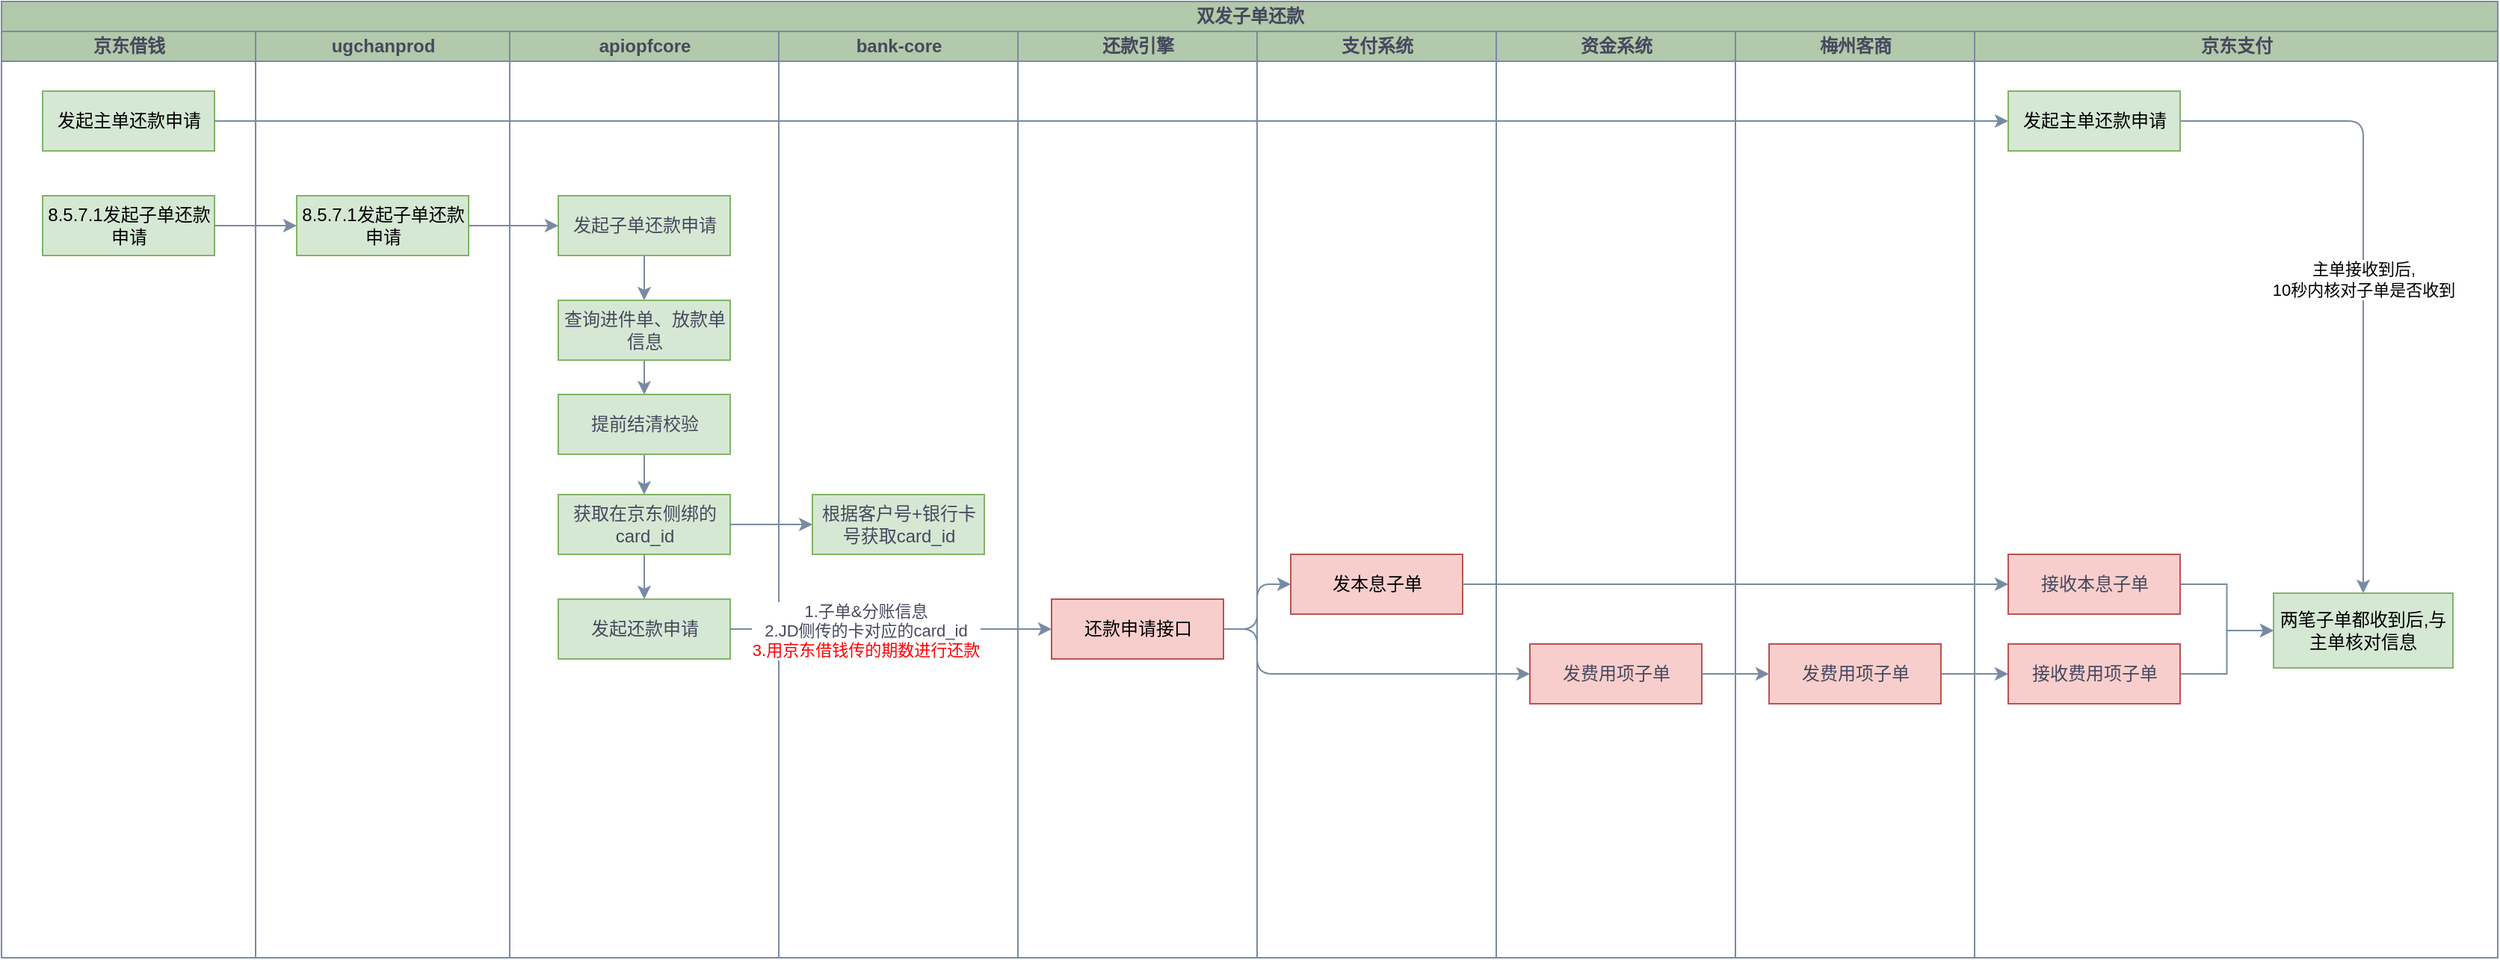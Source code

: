 <mxfile version="24.8.4">
  <diagram id="prtHgNgQTEPvFCAcTncT" name="Page-1">
    <mxGraphModel dx="1757" dy="1089" grid="1" gridSize="10" guides="1" tooltips="1" connect="1" arrows="1" fold="1" page="1" pageScale="1" pageWidth="827" pageHeight="1169" math="0" shadow="0">
      <root>
        <mxCell id="0" />
        <mxCell id="1" parent="0" />
        <mxCell id="L6LBj-71onCrxLk2Ojmv-1" value="双发子单还款" style="swimlane;childLayout=stackLayout;resizeParent=1;resizeParentMax=0;startSize=20;html=1;labelBackgroundColor=none;fillColor=#B2C9AB;strokeColor=#788AA3;fontColor=#46495D;" vertex="1" parent="1">
          <mxGeometry x="170" y="200" width="1670" height="640" as="geometry" />
        </mxCell>
        <mxCell id="L6LBj-71onCrxLk2Ojmv-8" value="京东借钱" style="swimlane;startSize=20;html=1;labelBackgroundColor=none;fillColor=#B2C9AB;strokeColor=#788AA3;fontColor=#46495D;" vertex="1" parent="L6LBj-71onCrxLk2Ojmv-1">
          <mxGeometry y="20" width="170" height="620" as="geometry" />
        </mxCell>
        <mxCell id="L6LBj-71onCrxLk2Ojmv-9" value="8.5.7.1发起子单还款申请" style="rounded=0;whiteSpace=wrap;html=1;fillColor=#d5e8d4;strokeColor=#82b366;" vertex="1" parent="L6LBj-71onCrxLk2Ojmv-8">
          <mxGeometry x="27.5" y="110" width="115" height="40" as="geometry" />
        </mxCell>
        <mxCell id="L6LBj-71onCrxLk2Ojmv-11" value="发起主单还款申请" style="rounded=0;whiteSpace=wrap;html=1;fillColor=#d5e8d4;strokeColor=#82b366;" vertex="1" parent="L6LBj-71onCrxLk2Ojmv-8">
          <mxGeometry x="27.5" y="40" width="115" height="40" as="geometry" />
        </mxCell>
        <mxCell id="L6LBj-71onCrxLk2Ojmv-2" value="ugchanprod" style="swimlane;startSize=20;html=1;labelBackgroundColor=none;fillColor=#B2C9AB;strokeColor=#788AA3;fontColor=#46495D;" vertex="1" parent="L6LBj-71onCrxLk2Ojmv-1">
          <mxGeometry x="170" y="20" width="170" height="620" as="geometry" />
        </mxCell>
        <mxCell id="L6LBj-71onCrxLk2Ojmv-5" value="8.5.7.1发起子单还款申请" style="rounded=0;whiteSpace=wrap;html=1;fillColor=#d5e8d4;strokeColor=#82b366;" vertex="1" parent="L6LBj-71onCrxLk2Ojmv-2">
          <mxGeometry x="27.5" y="110" width="115" height="40" as="geometry" />
        </mxCell>
        <mxCell id="L6LBj-71onCrxLk2Ojmv-3" value="apiopfcore" style="swimlane;startSize=20;html=1;labelBackgroundColor=none;fillColor=#B2C9AB;strokeColor=#788AA3;fontColor=#46495D;" vertex="1" parent="L6LBj-71onCrxLk2Ojmv-1">
          <mxGeometry x="340" y="20" width="180" height="620" as="geometry" />
        </mxCell>
        <mxCell id="L6LBj-71onCrxLk2Ojmv-20" value="" style="edgeStyle=orthogonalEdgeStyle;rounded=0;orthogonalLoop=1;jettySize=auto;html=1;strokeColor=#788AA3;fontColor=#46495D;fillColor=#B2C9AB;" edge="1" parent="L6LBj-71onCrxLk2Ojmv-3" source="L6LBj-71onCrxLk2Ojmv-6" target="L6LBj-71onCrxLk2Ojmv-19">
          <mxGeometry relative="1" as="geometry" />
        </mxCell>
        <mxCell id="L6LBj-71onCrxLk2Ojmv-6" value="发起子单还款申请" style="rounded=0;whiteSpace=wrap;html=1;fillColor=#d5e8d4;strokeColor=#82b366;fontColor=#46495D;" vertex="1" parent="L6LBj-71onCrxLk2Ojmv-3">
          <mxGeometry x="32.5" y="110" width="115" height="40" as="geometry" />
        </mxCell>
        <mxCell id="L6LBj-71onCrxLk2Ojmv-27" style="edgeStyle=orthogonalEdgeStyle;rounded=0;orthogonalLoop=1;jettySize=auto;html=1;entryX=0.5;entryY=0;entryDx=0;entryDy=0;strokeColor=#788AA3;fontColor=#46495D;fillColor=#B2C9AB;" edge="1" parent="L6LBj-71onCrxLk2Ojmv-3" source="L6LBj-71onCrxLk2Ojmv-19" target="L6LBj-71onCrxLk2Ojmv-25">
          <mxGeometry relative="1" as="geometry" />
        </mxCell>
        <mxCell id="L6LBj-71onCrxLk2Ojmv-19" value="查询进件单、放款单信息" style="rounded=0;whiteSpace=wrap;html=1;fillColor=#d5e8d4;strokeColor=#82b366;fontColor=#46495D;" vertex="1" parent="L6LBj-71onCrxLk2Ojmv-3">
          <mxGeometry x="32.5" y="180" width="115" height="40" as="geometry" />
        </mxCell>
        <mxCell id="L6LBj-71onCrxLk2Ojmv-32" style="edgeStyle=orthogonalEdgeStyle;rounded=0;orthogonalLoop=1;jettySize=auto;html=1;entryX=0.5;entryY=0;entryDx=0;entryDy=0;strokeColor=#788AA3;fontColor=#46495D;fillColor=#B2C9AB;" edge="1" parent="L6LBj-71onCrxLk2Ojmv-3" source="L6LBj-71onCrxLk2Ojmv-21" target="L6LBj-71onCrxLk2Ojmv-30">
          <mxGeometry relative="1" as="geometry" />
        </mxCell>
        <mxCell id="L6LBj-71onCrxLk2Ojmv-21" value="获取在京东侧绑的card_id" style="rounded=0;whiteSpace=wrap;html=1;fillColor=#d5e8d4;strokeColor=#82b366;fontColor=#46495D;" vertex="1" parent="L6LBj-71onCrxLk2Ojmv-3">
          <mxGeometry x="32.5" y="310" width="115" height="40" as="geometry" />
        </mxCell>
        <mxCell id="L6LBj-71onCrxLk2Ojmv-28" style="edgeStyle=orthogonalEdgeStyle;rounded=0;orthogonalLoop=1;jettySize=auto;html=1;entryX=0.5;entryY=0;entryDx=0;entryDy=0;strokeColor=#788AA3;fontColor=#46495D;fillColor=#B2C9AB;" edge="1" parent="L6LBj-71onCrxLk2Ojmv-3" source="L6LBj-71onCrxLk2Ojmv-25" target="L6LBj-71onCrxLk2Ojmv-21">
          <mxGeometry relative="1" as="geometry" />
        </mxCell>
        <mxCell id="L6LBj-71onCrxLk2Ojmv-25" value="提前结清校验" style="rounded=0;whiteSpace=wrap;html=1;fillColor=#d5e8d4;strokeColor=#82b366;fontColor=#46495D;" vertex="1" parent="L6LBj-71onCrxLk2Ojmv-3">
          <mxGeometry x="32.5" y="243" width="115" height="40" as="geometry" />
        </mxCell>
        <mxCell id="L6LBj-71onCrxLk2Ojmv-30" value="发起还款申请" style="rounded=0;whiteSpace=wrap;html=1;fillColor=#d5e8d4;strokeColor=#82b366;fontColor=#46495D;" vertex="1" parent="L6LBj-71onCrxLk2Ojmv-3">
          <mxGeometry x="32.5" y="380" width="115" height="40" as="geometry" />
        </mxCell>
        <mxCell id="L6LBj-71onCrxLk2Ojmv-4" value="bank-core" style="swimlane;startSize=20;html=1;labelBackgroundColor=none;fillColor=#B2C9AB;strokeColor=#788AA3;fontColor=#46495D;" vertex="1" parent="L6LBj-71onCrxLk2Ojmv-1">
          <mxGeometry x="520" y="20" width="160" height="620" as="geometry" />
        </mxCell>
        <mxCell id="L6LBj-71onCrxLk2Ojmv-23" value="根据客户号+银行卡号获取card_id" style="rounded=0;whiteSpace=wrap;html=1;fillColor=#d5e8d4;strokeColor=#82b366;fontColor=#46495D;" vertex="1" parent="L6LBj-71onCrxLk2Ojmv-4">
          <mxGeometry x="22.5" y="310" width="115" height="40" as="geometry" />
        </mxCell>
        <mxCell id="L6LBj-71onCrxLk2Ojmv-12" value="还款引擎" style="swimlane;startSize=20;html=1;labelBackgroundColor=none;fillColor=#B2C9AB;strokeColor=#788AA3;fontColor=#46495D;" vertex="1" parent="L6LBj-71onCrxLk2Ojmv-1">
          <mxGeometry x="680" y="20" width="160" height="620" as="geometry" />
        </mxCell>
        <mxCell id="L6LBj-71onCrxLk2Ojmv-29" value="还款申请接口" style="rounded=0;whiteSpace=wrap;html=1;fillColor=#f8cecc;strokeColor=#b85450;" vertex="1" parent="L6LBj-71onCrxLk2Ojmv-12">
          <mxGeometry x="22.5" y="380" width="115" height="40" as="geometry" />
        </mxCell>
        <mxCell id="L6LBj-71onCrxLk2Ojmv-13" value="支付系统" style="swimlane;startSize=20;html=1;labelBackgroundColor=none;fillColor=#B2C9AB;strokeColor=#788AA3;fontColor=#46495D;" vertex="1" parent="L6LBj-71onCrxLk2Ojmv-1">
          <mxGeometry x="840" y="20" width="160" height="620" as="geometry" />
        </mxCell>
        <mxCell id="L6LBj-71onCrxLk2Ojmv-36" value="发本息子单" style="rounded=0;whiteSpace=wrap;html=1;fillColor=#f8cecc;strokeColor=#b85450;" vertex="1" parent="L6LBj-71onCrxLk2Ojmv-13">
          <mxGeometry x="22.5" y="350" width="115" height="40" as="geometry" />
        </mxCell>
        <mxCell id="L6LBj-71onCrxLk2Ojmv-14" value="资金系统" style="swimlane;startSize=20;html=1;labelBackgroundColor=none;fillColor=#B2C9AB;strokeColor=#788AA3;fontColor=#46495D;" vertex="1" parent="L6LBj-71onCrxLk2Ojmv-1">
          <mxGeometry x="1000" y="20" width="160" height="620" as="geometry" />
        </mxCell>
        <mxCell id="L6LBj-71onCrxLk2Ojmv-38" value="发费用项子单" style="rounded=0;whiteSpace=wrap;html=1;fillColor=#f8cecc;strokeColor=#b85450;fontColor=#46495D;" vertex="1" parent="L6LBj-71onCrxLk2Ojmv-14">
          <mxGeometry x="22.5" y="410" width="115" height="40" as="geometry" />
        </mxCell>
        <mxCell id="L6LBj-71onCrxLk2Ojmv-15" value="梅州客商" style="swimlane;startSize=20;html=1;labelBackgroundColor=none;fillColor=#B2C9AB;strokeColor=#788AA3;fontColor=#46495D;" vertex="1" parent="L6LBj-71onCrxLk2Ojmv-1">
          <mxGeometry x="1160" y="20" width="160" height="620" as="geometry" />
        </mxCell>
        <mxCell id="L6LBj-71onCrxLk2Ojmv-42" value="发费用项子单" style="rounded=0;whiteSpace=wrap;html=1;fillColor=#f8cecc;strokeColor=#b85450;fontColor=#46495D;" vertex="1" parent="L6LBj-71onCrxLk2Ojmv-15">
          <mxGeometry x="22.5" y="410" width="115" height="40" as="geometry" />
        </mxCell>
        <mxCell id="L6LBj-71onCrxLk2Ojmv-16" value="京东支付" style="swimlane;startSize=20;html=1;labelBackgroundColor=none;fillColor=#B2C9AB;strokeColor=#788AA3;fontColor=#46495D;" vertex="1" parent="L6LBj-71onCrxLk2Ojmv-1">
          <mxGeometry x="1320" y="20" width="350" height="620" as="geometry" />
        </mxCell>
        <mxCell id="L6LBj-71onCrxLk2Ojmv-47" style="edgeStyle=orthogonalEdgeStyle;rounded=1;orthogonalLoop=1;jettySize=auto;html=1;entryX=0.5;entryY=0;entryDx=0;entryDy=0;strokeColor=#788AA3;fontColor=#46495D;fillColor=#B2C9AB;curved=0;" edge="1" parent="L6LBj-71onCrxLk2Ojmv-16" source="L6LBj-71onCrxLk2Ojmv-17" target="L6LBj-71onCrxLk2Ojmv-46">
          <mxGeometry relative="1" as="geometry" />
        </mxCell>
        <mxCell id="L6LBj-71onCrxLk2Ojmv-50" value="&lt;span style=&quot;color: rgb(0, 0, 0);&quot;&gt;主单接收到后,&lt;/span&gt;&lt;div style=&quot;color: rgb(0, 0, 0);&quot;&gt;10秒内核对子单是否收到&lt;/div&gt;" style="edgeLabel;html=1;align=center;verticalAlign=middle;resizable=0;points=[];strokeColor=#788AA3;fontColor=#46495D;fillColor=#B2C9AB;" vertex="1" connectable="0" parent="L6LBj-71onCrxLk2Ojmv-47">
          <mxGeometry x="0.042" relative="1" as="geometry">
            <mxPoint as="offset" />
          </mxGeometry>
        </mxCell>
        <mxCell id="L6LBj-71onCrxLk2Ojmv-17" value="发起主单还款申请" style="rounded=0;whiteSpace=wrap;html=1;fillColor=#d5e8d4;strokeColor=#82b366;" vertex="1" parent="L6LBj-71onCrxLk2Ojmv-16">
          <mxGeometry x="22.5" y="40" width="115" height="40" as="geometry" />
        </mxCell>
        <mxCell id="L6LBj-71onCrxLk2Ojmv-48" style="edgeStyle=orthogonalEdgeStyle;rounded=0;orthogonalLoop=1;jettySize=auto;html=1;entryX=0;entryY=0.5;entryDx=0;entryDy=0;strokeColor=#788AA3;fontColor=#46495D;fillColor=#B2C9AB;" edge="1" parent="L6LBj-71onCrxLk2Ojmv-16" source="L6LBj-71onCrxLk2Ojmv-40" target="L6LBj-71onCrxLk2Ojmv-46">
          <mxGeometry relative="1" as="geometry" />
        </mxCell>
        <mxCell id="L6LBj-71onCrxLk2Ojmv-40" value="接收本息子单" style="rounded=0;whiteSpace=wrap;html=1;fillColor=#f8cecc;strokeColor=#b85450;fontColor=#46495D;" vertex="1" parent="L6LBj-71onCrxLk2Ojmv-16">
          <mxGeometry x="22.5" y="350" width="115" height="40" as="geometry" />
        </mxCell>
        <mxCell id="L6LBj-71onCrxLk2Ojmv-49" style="edgeStyle=orthogonalEdgeStyle;rounded=0;orthogonalLoop=1;jettySize=auto;html=1;entryX=0;entryY=0.5;entryDx=0;entryDy=0;strokeColor=#788AA3;fontColor=#46495D;fillColor=#B2C9AB;" edge="1" parent="L6LBj-71onCrxLk2Ojmv-16" source="L6LBj-71onCrxLk2Ojmv-44" target="L6LBj-71onCrxLk2Ojmv-46">
          <mxGeometry relative="1" as="geometry" />
        </mxCell>
        <mxCell id="L6LBj-71onCrxLk2Ojmv-44" value="接收费用项子单" style="rounded=0;whiteSpace=wrap;html=1;fillColor=#f8cecc;strokeColor=#b85450;fontColor=#46495D;" vertex="1" parent="L6LBj-71onCrxLk2Ojmv-16">
          <mxGeometry x="22.5" y="410" width="115" height="40" as="geometry" />
        </mxCell>
        <mxCell id="L6LBj-71onCrxLk2Ojmv-46" value="两笔子单都收到后,与主单核对信息" style="rounded=0;whiteSpace=wrap;html=1;fillColor=#d5e8d4;strokeColor=#82b366;" vertex="1" parent="L6LBj-71onCrxLk2Ojmv-16">
          <mxGeometry x="200" y="376" width="120" height="50" as="geometry" />
        </mxCell>
        <mxCell id="L6LBj-71onCrxLk2Ojmv-7" style="edgeStyle=orthogonalEdgeStyle;rounded=0;orthogonalLoop=1;jettySize=auto;html=1;strokeColor=#788AA3;fontColor=#46495D;fillColor=#B2C9AB;" edge="1" parent="L6LBj-71onCrxLk2Ojmv-1" source="L6LBj-71onCrxLk2Ojmv-5" target="L6LBj-71onCrxLk2Ojmv-6">
          <mxGeometry relative="1" as="geometry" />
        </mxCell>
        <mxCell id="L6LBj-71onCrxLk2Ojmv-10" style="edgeStyle=orthogonalEdgeStyle;rounded=0;orthogonalLoop=1;jettySize=auto;html=1;strokeColor=#788AA3;fontColor=#46495D;fillColor=#B2C9AB;" edge="1" parent="L6LBj-71onCrxLk2Ojmv-1" source="L6LBj-71onCrxLk2Ojmv-9" target="L6LBj-71onCrxLk2Ojmv-5">
          <mxGeometry relative="1" as="geometry" />
        </mxCell>
        <mxCell id="L6LBj-71onCrxLk2Ojmv-18" style="edgeStyle=orthogonalEdgeStyle;rounded=0;orthogonalLoop=1;jettySize=auto;html=1;strokeColor=#788AA3;fontColor=#46495D;fillColor=#B2C9AB;" edge="1" parent="L6LBj-71onCrxLk2Ojmv-1" source="L6LBj-71onCrxLk2Ojmv-11" target="L6LBj-71onCrxLk2Ojmv-17">
          <mxGeometry relative="1" as="geometry" />
        </mxCell>
        <mxCell id="L6LBj-71onCrxLk2Ojmv-24" style="edgeStyle=orthogonalEdgeStyle;rounded=0;orthogonalLoop=1;jettySize=auto;html=1;strokeColor=#788AA3;fontColor=#46495D;fillColor=#B2C9AB;" edge="1" parent="L6LBj-71onCrxLk2Ojmv-1" source="L6LBj-71onCrxLk2Ojmv-21" target="L6LBj-71onCrxLk2Ojmv-23">
          <mxGeometry relative="1" as="geometry" />
        </mxCell>
        <mxCell id="L6LBj-71onCrxLk2Ojmv-31" style="edgeStyle=orthogonalEdgeStyle;rounded=0;orthogonalLoop=1;jettySize=auto;html=1;strokeColor=#788AA3;fontColor=#46495D;fillColor=#B2C9AB;" edge="1" parent="L6LBj-71onCrxLk2Ojmv-1" source="L6LBj-71onCrxLk2Ojmv-30" target="L6LBj-71onCrxLk2Ojmv-29">
          <mxGeometry relative="1" as="geometry" />
        </mxCell>
        <mxCell id="L6LBj-71onCrxLk2Ojmv-33" value="1.子单&amp;amp;分账信息&lt;div&gt;2.JD侧传的卡对应的card_id&lt;/div&gt;&lt;div&gt;&lt;font color=&quot;#ff0000&quot;&gt;3.用京东借钱传的期数进行还款&lt;/font&gt;&lt;/div&gt;" style="edgeLabel;html=1;align=center;verticalAlign=middle;resizable=0;points=[];strokeColor=#788AA3;fontColor=#46495D;fillColor=#B2C9AB;" vertex="1" connectable="0" parent="L6LBj-71onCrxLk2Ojmv-31">
          <mxGeometry x="-0.164" y="-1" relative="1" as="geometry">
            <mxPoint as="offset" />
          </mxGeometry>
        </mxCell>
        <mxCell id="L6LBj-71onCrxLk2Ojmv-37" style="edgeStyle=orthogonalEdgeStyle;rounded=1;orthogonalLoop=1;jettySize=auto;html=1;strokeColor=#788AA3;fontColor=#46495D;fillColor=#B2C9AB;curved=0;" edge="1" parent="L6LBj-71onCrxLk2Ojmv-1" source="L6LBj-71onCrxLk2Ojmv-29" target="L6LBj-71onCrxLk2Ojmv-36">
          <mxGeometry relative="1" as="geometry" />
        </mxCell>
        <mxCell id="L6LBj-71onCrxLk2Ojmv-39" style="edgeStyle=orthogonalEdgeStyle;rounded=1;orthogonalLoop=1;jettySize=auto;html=1;entryX=0;entryY=0.5;entryDx=0;entryDy=0;strokeColor=#788AA3;fontColor=#46495D;fillColor=#B2C9AB;curved=0;" edge="1" parent="L6LBj-71onCrxLk2Ojmv-1" source="L6LBj-71onCrxLk2Ojmv-29" target="L6LBj-71onCrxLk2Ojmv-38">
          <mxGeometry relative="1" as="geometry">
            <Array as="points">
              <mxPoint x="840" y="420" />
              <mxPoint x="840" y="450" />
            </Array>
          </mxGeometry>
        </mxCell>
        <mxCell id="L6LBj-71onCrxLk2Ojmv-41" style="edgeStyle=orthogonalEdgeStyle;rounded=0;orthogonalLoop=1;jettySize=auto;html=1;strokeColor=#788AA3;fontColor=#46495D;fillColor=#B2C9AB;" edge="1" parent="L6LBj-71onCrxLk2Ojmv-1" source="L6LBj-71onCrxLk2Ojmv-36" target="L6LBj-71onCrxLk2Ojmv-40">
          <mxGeometry relative="1" as="geometry" />
        </mxCell>
        <mxCell id="L6LBj-71onCrxLk2Ojmv-43" style="edgeStyle=orthogonalEdgeStyle;rounded=0;orthogonalLoop=1;jettySize=auto;html=1;strokeColor=#788AA3;fontColor=#46495D;fillColor=#B2C9AB;" edge="1" parent="L6LBj-71onCrxLk2Ojmv-1" source="L6LBj-71onCrxLk2Ojmv-38" target="L6LBj-71onCrxLk2Ojmv-42">
          <mxGeometry relative="1" as="geometry" />
        </mxCell>
        <mxCell id="L6LBj-71onCrxLk2Ojmv-45" style="edgeStyle=orthogonalEdgeStyle;rounded=0;orthogonalLoop=1;jettySize=auto;html=1;strokeColor=#788AA3;fontColor=#46495D;fillColor=#B2C9AB;" edge="1" parent="L6LBj-71onCrxLk2Ojmv-1" source="L6LBj-71onCrxLk2Ojmv-42" target="L6LBj-71onCrxLk2Ojmv-44">
          <mxGeometry relative="1" as="geometry" />
        </mxCell>
      </root>
    </mxGraphModel>
  </diagram>
</mxfile>
